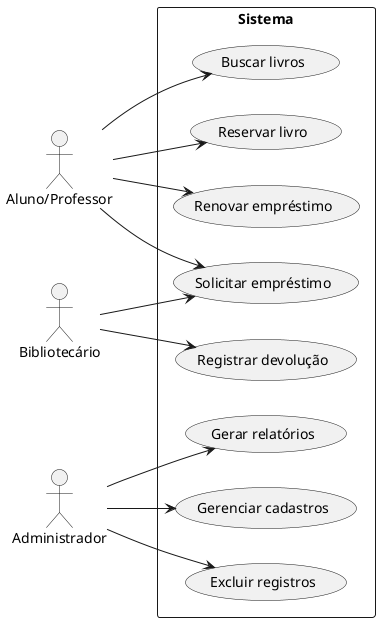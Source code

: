 @startuml
left to right direction

actor "Aluno/Professor" as Aluno
actor "Bibliotecário" as Biblio
actor "Administrador" as Admin

rectangle Sistema {
  usecase "Buscar livros" as UC1
  usecase "Reservar livro" as UC2
  usecase "Renovar empréstimo" as UC3
  usecase "Solicitar empréstimo" as UC4
  usecase "Registrar devolução" as UC5
  usecase "Gerar relatórios" as UC6
  usecase "Gerenciar cadastros" as UC7
  usecase "Excluir registros" as UC8
}

Aluno --> UC1
Aluno --> UC2
Aluno --> UC3
Aluno --> UC4

Biblio --> UC5
Biblio --> UC4

Admin --> UC6
Admin --> UC7
Admin --> UC8

@enduml
